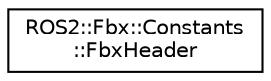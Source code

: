digraph "Graphical Class Hierarchy"
{
 // LATEX_PDF_SIZE
  edge [fontname="Helvetica",fontsize="10",labelfontname="Helvetica",labelfontsize="10"];
  node [fontname="Helvetica",fontsize="10",shape=record];
  rankdir="LR";
  Node0 [label="ROS2::Fbx::Constants\l::FbxHeader",height=0.2,width=0.4,color="black", fillcolor="white", style="filled",URL="$struct_r_o_s2_1_1_fbx_1_1_constants_1_1_fbx_header.html",tooltip=" "];
}
